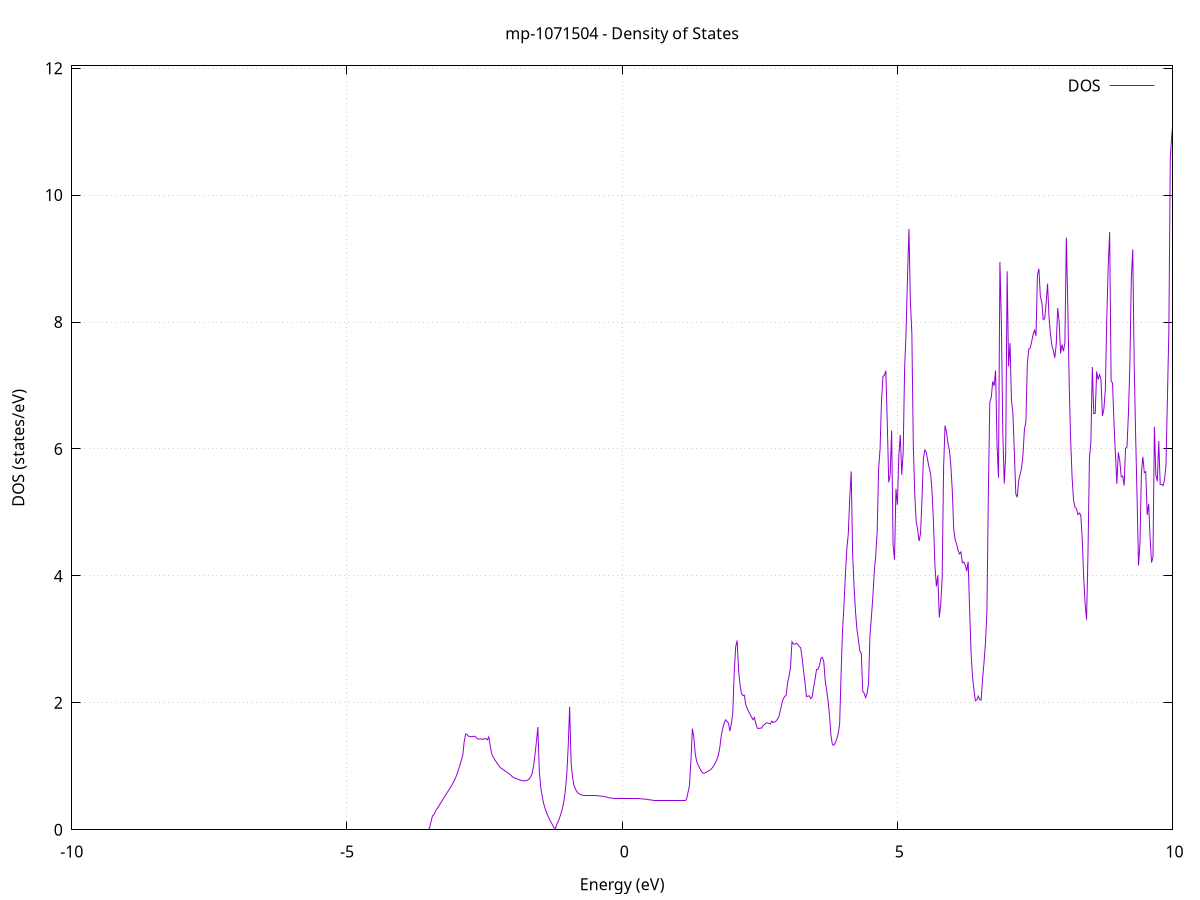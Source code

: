 set title 'mp-1071504 - Density of States'
set xlabel 'Energy (eV)'
set ylabel 'DOS (states/eV)'
set grid
set xrange [-10:10]
set yrange [0:12.036]
set xzeroaxis lt -1
set terminal png size 800,600
set output 'mp-1071504_dos_gnuplot.png'
plot '-' using 1:2 with lines title 'DOS'
-29.052700 0.000000
-29.026400 0.000000
-29.000200 0.000000
-28.974000 0.000000
-28.947700 0.000000
-28.921500 0.000000
-28.895300 0.000000
-28.869000 0.000000
-28.842800 0.000000
-28.816600 0.000000
-28.790300 0.000000
-28.764100 0.000000
-28.737900 0.000000
-28.711600 0.000000
-28.685400 0.000000
-28.659100 0.000000
-28.632900 0.000000
-28.606700 0.000000
-28.580400 0.000000
-28.554200 0.000000
-28.528000 0.000000
-28.501700 0.000000
-28.475500 0.000000
-28.449300 0.000000
-28.423000 0.000000
-28.396800 0.000000
-28.370500 0.000000
-28.344300 0.000000
-28.318100 0.000000
-28.291800 0.000000
-28.265600 0.000000
-28.239400 0.000000
-28.213100 0.000000
-28.186900 0.000000
-28.160700 0.000000
-28.134400 0.000000
-28.108200 0.000000
-28.082000 0.000000
-28.055700 0.000000
-28.029500 0.000000
-28.003200 0.000000
-27.977000 0.000000
-27.950800 0.000000
-27.924500 0.000000
-27.898300 0.000000
-27.872100 0.000000
-27.845800 0.000000
-27.819600 0.000000
-27.793400 0.000000
-27.767100 0.000000
-27.740900 0.000000
-27.714700 0.000000
-27.688400 0.000000
-27.662200 0.000000
-27.635900 0.000000
-27.609700 0.000000
-27.583500 0.000000
-27.557200 0.000000
-27.531000 0.000000
-27.504800 0.000000
-27.478500 0.000000
-27.452300 0.000000
-27.426100 0.000000
-27.399800 0.000000
-27.373600 0.000000
-27.347400 0.000000
-27.321100 0.000000
-27.294900 0.000000
-27.268600 0.000000
-27.242400 0.000000
-27.216200 0.000000
-27.189900 0.000000
-27.163700 0.000000
-27.137500 0.000000
-27.111200 0.000000
-27.085000 0.000000
-27.058800 0.000000
-27.032500 0.000000
-27.006300 0.000000
-26.980000 0.000000
-26.953800 0.000000
-26.927600 0.000000
-26.901300 0.000000
-26.875100 0.000000
-26.848900 0.000000
-26.822600 0.000000
-26.796400 0.000000
-26.770200 0.000000
-26.743900 0.000000
-26.717700 0.000000
-26.691500 0.000000
-26.665200 0.247300
-26.639000 5.943800
-26.612700 14.910500
-26.586500 31.146600
-26.560300 11.728500
-26.534000 11.856900
-26.507800 20.631400
-26.481600 27.798900
-26.455300 20.949800
-26.429100 20.314100
-26.402900 16.632900
-26.376600 12.695200
-26.350400 12.131500
-26.324200 15.732400
-26.297900 14.667200
-26.271700 22.165800
-26.245400 20.564400
-26.219200 23.013900
-26.193000 15.921400
-26.166700 23.774600
-26.140500 22.487300
-26.114300 22.021500
-26.088000 22.919300
-26.061800 38.468000
-26.035600 55.946700
-26.009300 29.012900
-25.983100 30.163600
-25.956900 24.620200
-25.930600 24.151200
-25.904400 32.667100
-25.878100 15.468600
-25.851900 14.195900
-25.825700 16.561200
-25.799400 22.009700
-25.773200 27.905700
-25.747000 29.730800
-25.720700 40.131300
-25.694500 77.266500
-25.668300 3.228800
-25.642000 0.000000
-25.615800 0.000000
-25.589500 0.000000
-25.563300 0.000000
-25.537100 0.000000
-25.510800 0.000000
-25.484600 0.000000
-25.458400 0.000000
-25.432100 0.000000
-25.405900 0.000000
-25.379700 0.000000
-25.353400 0.000000
-25.327200 0.000000
-25.301000 0.000000
-25.274700 0.000000
-25.248500 0.000000
-25.222200 0.000000
-25.196000 0.000000
-25.169800 0.000000
-25.143500 0.000000
-25.117300 0.000000
-25.091100 0.000000
-25.064800 0.000000
-25.038600 0.000000
-25.012400 0.000000
-24.986100 0.000000
-24.959900 0.000000
-24.933700 0.000000
-24.907400 0.000000
-24.881200 0.000000
-24.854900 0.000000
-24.828700 0.000000
-24.802500 0.000000
-24.776200 0.000000
-24.750000 0.000000
-24.723800 0.000000
-24.697500 0.000000
-24.671300 0.000000
-24.645100 0.000000
-24.618800 0.000000
-24.592600 0.000000
-24.566400 0.000000
-24.540100 0.000000
-24.513900 0.000000
-24.487600 0.000000
-24.461400 0.000000
-24.435200 0.000000
-24.408900 0.000000
-24.382700 0.000000
-24.356500 0.000000
-24.330200 0.000000
-24.304000 0.000000
-24.277800 0.000000
-24.251500 0.000000
-24.225300 0.000000
-24.199000 0.000000
-24.172800 0.000000
-24.146600 0.000000
-24.120300 0.000000
-24.094100 0.000000
-24.067900 0.000000
-24.041600 0.000000
-24.015400 0.000000
-23.989200 0.000000
-23.962900 0.000000
-23.936700 0.000000
-23.910500 0.000000
-23.884200 0.000000
-23.858000 0.000000
-23.831700 0.000000
-23.805500 0.000000
-23.779300 0.000000
-23.753000 0.000000
-23.726800 0.000000
-23.700600 0.000000
-23.674300 0.000000
-23.648100 0.000000
-23.621900 0.000000
-23.595600 0.000000
-23.569400 0.000000
-23.543200 0.000000
-23.516900 0.000000
-23.490700 0.000000
-23.464400 0.000000
-23.438200 0.000000
-23.412000 0.000000
-23.385700 0.000000
-23.359500 0.000000
-23.333300 0.000000
-23.307000 0.000000
-23.280800 0.000000
-23.254600 0.000000
-23.228300 0.000000
-23.202100 0.000000
-23.175900 0.000000
-23.149600 0.000000
-23.123400 0.000000
-23.097100 0.000000
-23.070900 0.000000
-23.044700 0.000000
-23.018400 0.000000
-22.992200 0.000000
-22.966000 0.000000
-22.939700 0.000000
-22.913500 0.000000
-22.887300 0.000000
-22.861000 0.000000
-22.834800 0.000000
-22.808500 0.000000
-22.782300 0.000000
-22.756100 0.000000
-22.729800 0.000000
-22.703600 0.000000
-22.677400 0.000000
-22.651100 0.000000
-22.624900 0.000000
-22.598700 0.000000
-22.572400 0.000000
-22.546200 0.000000
-22.520000 0.000000
-22.493700 0.000000
-22.467500 0.000000
-22.441200 0.000000
-22.415000 0.000000
-22.388800 0.000000
-22.362500 0.000000
-22.336300 0.000000
-22.310100 0.000000
-22.283800 0.000000
-22.257600 0.000000
-22.231400 0.000000
-22.205100 0.000000
-22.178900 0.000000
-22.152700 0.000000
-22.126400 0.000000
-22.100200 0.000000
-22.073900 0.000000
-22.047700 0.000000
-22.021500 0.000000
-21.995200 0.000000
-21.969000 0.000000
-21.942800 0.000000
-21.916500 0.000000
-21.890300 0.000000
-21.864100 0.000000
-21.837800 0.000000
-21.811600 0.000000
-21.785400 0.000000
-21.759100 0.000000
-21.732900 0.000000
-21.706600 0.000000
-21.680400 0.000000
-21.654200 0.000000
-21.627900 0.000000
-21.601700 0.000000
-21.575500 0.000000
-21.549200 0.000000
-21.523000 0.000000
-21.496800 0.000000
-21.470500 0.000000
-21.444300 0.000000
-21.418000 0.000000
-21.391800 0.000000
-21.365600 0.000000
-21.339300 0.000000
-21.313100 0.000000
-21.286900 0.000000
-21.260600 0.000000
-21.234400 0.000000
-21.208200 0.000000
-21.181900 0.000000
-21.155700 0.000000
-21.129500 0.000000
-21.103200 0.000000
-21.077000 0.000000
-21.050700 0.000000
-21.024500 0.000000
-20.998300 0.000000
-20.972000 0.000000
-20.945800 0.000000
-20.919600 0.000000
-20.893300 0.000000
-20.867100 0.000000
-20.840900 0.000000
-20.814600 0.000000
-20.788400 0.000000
-20.762200 0.000000
-20.735900 0.000000
-20.709700 0.000000
-20.683400 0.000000
-20.657200 0.000000
-20.631000 0.000000
-20.604700 0.000000
-20.578500 0.000000
-20.552300 0.000000
-20.526000 0.000000
-20.499800 0.000000
-20.473600 0.000000
-20.447300 0.000000
-20.421100 0.000000
-20.394900 0.000000
-20.368600 0.000000
-20.342400 0.000000
-20.316100 0.000000
-20.289900 0.000000
-20.263700 0.000000
-20.237400 0.000000
-20.211200 0.000000
-20.185000 0.000000
-20.158700 0.000000
-20.132500 0.000000
-20.106300 0.000000
-20.080000 0.000000
-20.053800 0.000000
-20.027500 0.000000
-20.001300 0.000000
-19.975100 0.000000
-19.948800 0.000000
-19.922600 0.000000
-19.896400 0.000000
-19.870100 0.000000
-19.843900 0.000000
-19.817700 0.000000
-19.791400 0.000000
-19.765200 0.000000
-19.739000 0.000000
-19.712700 0.000000
-19.686500 0.000000
-19.660200 0.000000
-19.634000 0.000000
-19.607800 0.000000
-19.581500 0.000000
-19.555300 0.000000
-19.529100 0.000000
-19.502800 0.000000
-19.476600 0.000000
-19.450400 0.000000
-19.424100 0.000000
-19.397900 0.000000
-19.371700 0.000000
-19.345400 0.000000
-19.319200 0.000000
-19.292900 0.000000
-19.266700 0.000000
-19.240500 0.000000
-19.214200 0.000000
-19.188000 0.000000
-19.161800 0.000000
-19.135500 0.000000
-19.109300 0.000000
-19.083100 0.000000
-19.056800 0.000000
-19.030600 0.000000
-19.004400 0.000000
-18.978100 0.000000
-18.951900 0.000000
-18.925600 0.000000
-18.899400 0.000000
-18.873200 0.000000
-18.846900 0.000000
-18.820700 0.000000
-18.794500 0.000000
-18.768200 0.000000
-18.742000 0.000000
-18.715800 0.000000
-18.689500 0.000000
-18.663300 0.000000
-18.637000 0.000000
-18.610800 0.000000
-18.584600 0.000000
-18.558300 0.000000
-18.532100 0.000000
-18.505900 0.000000
-18.479600 0.000000
-18.453400 0.000000
-18.427200 0.000000
-18.400900 0.000000
-18.374700 0.000000
-18.348500 0.000000
-18.322200 0.000000
-18.296000 0.000000
-18.269700 0.000000
-18.243500 0.000000
-18.217300 0.000000
-18.191000 0.000000
-18.164800 0.000000
-18.138600 0.000000
-18.112300 0.000000
-18.086100 0.000000
-18.059900 0.000000
-18.033600 0.000000
-18.007400 0.000000
-17.981200 0.000000
-17.954900 0.000000
-17.928700 0.000000
-17.902400 0.000000
-17.876200 0.000000
-17.850000 0.000000
-17.823700 0.000000
-17.797500 0.000000
-17.771300 0.000000
-17.745000 0.000000
-17.718800 0.000000
-17.692600 0.000000
-17.666300 0.000000
-17.640100 0.000000
-17.613900 0.000000
-17.587600 0.000000
-17.561400 0.000000
-17.535100 0.000000
-17.508900 0.000000
-17.482700 0.000000
-17.456400 0.000000
-17.430200 0.000000
-17.404000 0.000000
-17.377700 0.000000
-17.351500 0.000000
-17.325300 0.000000
-17.299000 0.000000
-17.272800 0.000000
-17.246500 0.000000
-17.220300 0.000000
-17.194100 0.000000
-17.167800 0.000000
-17.141600 0.000000
-17.115400 0.000000
-17.089100 0.000000
-17.062900 0.000000
-17.036700 0.000000
-17.010400 0.000000
-16.984200 0.000000
-16.958000 0.000000
-16.931700 0.000000
-16.905500 0.000000
-16.879200 0.000000
-16.853000 0.000000
-16.826800 0.000000
-16.800500 0.000000
-16.774300 0.000000
-16.748100 0.000000
-16.721800 0.000000
-16.695600 0.000000
-16.669400 0.000000
-16.643100 0.000000
-16.616900 0.000000
-16.590700 0.000000
-16.564400 0.000000
-16.538200 0.000000
-16.511900 0.000000
-16.485700 0.000000
-16.459500 0.000000
-16.433200 0.000000
-16.407000 0.000000
-16.380800 0.000000
-16.354500 0.000000
-16.328300 0.000000
-16.302100 0.000000
-16.275800 0.000000
-16.249600 0.000000
-16.223400 0.000000
-16.197100 0.000000
-16.170900 0.000000
-16.144600 0.000000
-16.118400 0.000000
-16.092200 0.000000
-16.065900 0.000000
-16.039700 0.000000
-16.013500 0.000000
-15.987200 0.000000
-15.961000 0.000000
-15.934800 0.000000
-15.908500 0.000000
-15.882300 0.000000
-15.856000 0.000000
-15.829800 0.000000
-15.803600 0.000000
-15.777300 0.000000
-15.751100 0.000000
-15.724900 0.000000
-15.698600 0.000000
-15.672400 0.000000
-15.646200 0.000000
-15.619900 0.000000
-15.593700 0.000000
-15.567500 0.000000
-15.541200 0.000000
-15.515000 0.000000
-15.488700 0.000000
-15.462500 0.000000
-15.436300 0.000000
-15.410000 0.000000
-15.383800 0.000000
-15.357600 0.000000
-15.331300 0.000000
-15.305100 0.000000
-15.278900 0.000000
-15.252600 0.000000
-15.226400 0.000000
-15.200200 0.000000
-15.173900 0.000000
-15.147700 0.000000
-15.121400 0.000000
-15.095200 0.000000
-15.069000 0.000000
-15.042700 0.000000
-15.016500 0.000000
-14.990300 0.000000
-14.964000 0.000000
-14.937800 0.000000
-14.911600 0.000000
-14.885300 0.000000
-14.859100 0.000000
-14.832800 0.000000
-14.806600 0.000000
-14.780400 0.000000
-14.754100 0.000000
-14.727900 0.000000
-14.701700 0.000000
-14.675400 0.000000
-14.649200 0.000000
-14.623000 0.000000
-14.596700 0.000000
-14.570500 0.000000
-14.544300 0.000000
-14.518000 0.000000
-14.491800 0.000000
-14.465500 0.000000
-14.439300 0.000000
-14.413100 0.000000
-14.386800 0.000000
-14.360600 0.000000
-14.334400 0.000000
-14.308100 0.000000
-14.281900 0.000000
-14.255700 0.000000
-14.229400 0.000000
-14.203200 0.000000
-14.177000 0.000000
-14.150700 0.000000
-14.124500 0.000000
-14.098200 0.000000
-14.072000 0.000000
-14.045800 0.000000
-14.019500 0.000000
-13.993300 0.000000
-13.967100 0.000000
-13.940800 0.000000
-13.914600 0.000000
-13.888400 0.000000
-13.862100 0.000000
-13.835900 0.000000
-13.809700 0.000000
-13.783400 0.000000
-13.757200 0.000000
-13.730900 0.000000
-13.704700 0.000000
-13.678500 0.000000
-13.652200 0.000000
-13.626000 0.000000
-13.599800 0.000000
-13.573500 0.000000
-13.547300 0.000000
-13.521100 0.000000
-13.494800 0.000000
-13.468600 0.000000
-13.442300 0.000000
-13.416100 0.000000
-13.389900 0.000000
-13.363600 0.000000
-13.337400 0.000000
-13.311200 0.000000
-13.284900 0.000000
-13.258700 0.000000
-13.232500 0.000000
-13.206200 0.000000
-13.180000 0.000000
-13.153800 0.000000
-13.127500 0.000000
-13.101300 0.000000
-13.075000 0.000000
-13.048800 0.000000
-13.022600 0.000000
-12.996300 0.000000
-12.970100 0.000000
-12.943900 0.000000
-12.917600 0.000000
-12.891400 0.000000
-12.865200 0.000000
-12.838900 0.000000
-12.812700 0.000000
-12.786500 0.000000
-12.760200 0.000000
-12.734000 0.000000
-12.707700 0.000000
-12.681500 0.000000
-12.655300 0.000000
-12.629000 0.000000
-12.602800 0.000000
-12.576600 0.000000
-12.550300 0.000000
-12.524100 0.000000
-12.497900 0.000000
-12.471600 0.000000
-12.445400 0.000000
-12.419200 0.000000
-12.392900 0.000000
-12.366700 0.000000
-12.340400 0.000000
-12.314200 0.000000
-12.288000 0.000000
-12.261700 0.000000
-12.235500 0.000000
-12.209300 0.000000
-12.183000 0.000000
-12.156800 0.000000
-12.130600 0.000000
-12.104300 0.000000
-12.078100 0.000000
-12.051800 0.000000
-12.025600 0.000000
-11.999400 0.000000
-11.973100 0.000000
-11.946900 0.000000
-11.920700 0.000000
-11.894400 0.000000
-11.868200 0.000000
-11.842000 0.000000
-11.815700 0.000000
-11.789500 0.000000
-11.763300 0.000000
-11.737000 0.000000
-11.710800 0.000000
-11.684500 0.000000
-11.658300 0.000000
-11.632100 0.000000
-11.605800 0.000000
-11.579600 0.000000
-11.553400 0.000000
-11.527100 0.000000
-11.500900 0.000000
-11.474700 0.000000
-11.448400 0.000000
-11.422200 0.000000
-11.396000 0.000000
-11.369700 0.000000
-11.343500 0.000000
-11.317200 0.000000
-11.291000 0.000000
-11.264800 0.000000
-11.238500 0.000000
-11.212300 0.000000
-11.186100 0.000000
-11.159800 0.000000
-11.133600 0.000000
-11.107400 0.000000
-11.081100 0.000000
-11.054900 0.000000
-11.028700 0.000000
-11.002400 0.000000
-10.976200 0.000000
-10.949900 0.000000
-10.923700 0.000000
-10.897500 0.000000
-10.871200 0.000000
-10.845000 0.000000
-10.818800 0.000000
-10.792500 0.000000
-10.766300 0.000000
-10.740100 0.000000
-10.713800 0.000000
-10.687600 0.000000
-10.661300 0.000000
-10.635100 0.000000
-10.608900 0.000000
-10.582600 0.000000
-10.556400 0.000000
-10.530200 0.000000
-10.503900 0.000000
-10.477700 0.000000
-10.451500 0.000000
-10.425200 0.000000
-10.399000 0.000000
-10.372800 0.000000
-10.346500 0.000000
-10.320300 0.000000
-10.294000 0.000000
-10.267800 0.000000
-10.241600 0.000000
-10.215300 0.000000
-10.189100 0.000000
-10.162900 0.000000
-10.136600 0.000000
-10.110400 0.000000
-10.084200 0.000000
-10.057900 0.000000
-10.031700 0.000000
-10.005500 0.000000
-9.979200 0.000000
-9.953000 0.000000
-9.926700 0.000000
-9.900500 0.000000
-9.874300 0.000000
-9.848000 0.000000
-9.821800 0.000000
-9.795600 0.000000
-9.769300 0.000000
-9.743100 0.000000
-9.716900 0.000000
-9.690600 0.000000
-9.664400 0.000000
-9.638200 0.000000
-9.611900 0.000000
-9.585700 0.000000
-9.559400 0.000000
-9.533200 0.000000
-9.507000 0.000000
-9.480700 0.000000
-9.454500 0.000000
-9.428300 0.000000
-9.402000 0.000000
-9.375800 0.000000
-9.349600 0.000000
-9.323300 0.000000
-9.297100 0.000000
-9.270800 0.000000
-9.244600 0.000000
-9.218400 0.000000
-9.192100 0.000000
-9.165900 0.000000
-9.139700 0.000000
-9.113400 0.000000
-9.087200 0.000000
-9.061000 0.000000
-9.034700 0.000000
-9.008500 0.000000
-8.982300 0.000000
-8.956000 0.000000
-8.929800 0.000000
-8.903500 0.000000
-8.877300 0.000000
-8.851100 0.000000
-8.824800 0.000000
-8.798600 0.000000
-8.772400 0.000000
-8.746100 0.000000
-8.719900 0.000000
-8.693700 0.000000
-8.667400 0.000000
-8.641200 0.000000
-8.615000 0.000000
-8.588700 0.000000
-8.562500 0.000000
-8.536200 0.000000
-8.510000 0.000000
-8.483800 0.000000
-8.457500 0.000000
-8.431300 0.000000
-8.405100 0.000000
-8.378800 0.000000
-8.352600 0.000000
-8.326400 0.000000
-8.300100 0.000000
-8.273900 0.000000
-8.247700 0.000000
-8.221400 0.000000
-8.195200 0.000000
-8.168900 0.000000
-8.142700 0.000000
-8.116500 0.000000
-8.090200 0.000000
-8.064000 0.000000
-8.037800 0.000000
-8.011500 0.000000
-7.985300 0.000000
-7.959100 0.000000
-7.932800 0.000000
-7.906600 0.000000
-7.880300 0.000000
-7.854100 0.000000
-7.827900 0.000000
-7.801600 0.000000
-7.775400 0.000000
-7.749200 0.000000
-7.722900 0.000000
-7.696700 0.000000
-7.670500 0.000000
-7.644200 0.000000
-7.618000 0.000000
-7.591800 0.000000
-7.565500 0.000000
-7.539300 0.000000
-7.513000 0.000000
-7.486800 0.000000
-7.460600 0.000000
-7.434300 0.000000
-7.408100 0.000000
-7.381900 0.000000
-7.355600 0.000000
-7.329400 0.000000
-7.303200 0.000000
-7.276900 0.000000
-7.250700 0.000000
-7.224500 0.000000
-7.198200 0.000000
-7.172000 0.000000
-7.145700 0.000000
-7.119500 0.000000
-7.093300 0.000000
-7.067000 0.000000
-7.040800 0.000000
-7.014600 0.000000
-6.988300 0.000000
-6.962100 0.000000
-6.935900 0.000000
-6.909600 0.000000
-6.883400 0.000000
-6.857200 0.000000
-6.830900 0.000000
-6.804700 0.000000
-6.778400 0.000000
-6.752200 0.000000
-6.726000 0.000000
-6.699700 0.000000
-6.673500 0.000000
-6.647300 0.000000
-6.621000 0.000000
-6.594800 0.000000
-6.568600 0.000000
-6.542300 0.000000
-6.516100 0.000000
-6.489800 0.000000
-6.463600 0.000000
-6.437400 0.000000
-6.411100 0.000000
-6.384900 0.000000
-6.358700 0.000000
-6.332400 0.000000
-6.306200 0.000000
-6.280000 0.000000
-6.253700 0.000000
-6.227500 0.000000
-6.201300 0.000000
-6.175000 0.000000
-6.148800 0.000000
-6.122500 0.000000
-6.096300 0.000000
-6.070100 0.000000
-6.043800 0.000000
-6.017600 0.000000
-5.991400 0.000000
-5.965100 0.000000
-5.938900 0.000000
-5.912700 0.000000
-5.886400 0.000000
-5.860200 0.000000
-5.834000 0.000000
-5.807700 0.000000
-5.781500 0.000000
-5.755200 0.000000
-5.729000 0.000000
-5.702800 0.000000
-5.676500 0.000000
-5.650300 0.000000
-5.624100 0.000000
-5.597800 0.000000
-5.571600 0.000000
-5.545400 0.000000
-5.519100 0.000000
-5.492900 0.000000
-5.466700 0.000000
-5.440400 0.000000
-5.414200 0.000000
-5.387900 0.000000
-5.361700 0.000000
-5.335500 0.000000
-5.309200 0.000000
-5.283000 0.000000
-5.256800 0.000000
-5.230500 0.000000
-5.204300 0.000000
-5.178100 0.000000
-5.151800 0.000000
-5.125600 0.000000
-5.099300 0.000000
-5.073100 0.000000
-5.046900 0.000000
-5.020600 0.000000
-4.994400 0.000000
-4.968200 0.000000
-4.941900 0.000000
-4.915700 0.000000
-4.889500 0.000000
-4.863200 0.000000
-4.837000 0.000000
-4.810800 0.000000
-4.784500 0.000000
-4.758300 0.000000
-4.732000 0.000000
-4.705800 0.000000
-4.679600 0.000000
-4.653300 0.000000
-4.627100 0.000000
-4.600900 0.000000
-4.574600 0.000000
-4.548400 0.000000
-4.522200 0.000000
-4.495900 0.000000
-4.469700 0.000000
-4.443500 0.000000
-4.417200 0.000000
-4.391000 0.000000
-4.364700 0.000000
-4.338500 0.000000
-4.312300 0.000000
-4.286000 0.000000
-4.259800 0.000000
-4.233600 0.000000
-4.207300 0.000000
-4.181100 0.000000
-4.154900 0.000000
-4.128600 0.000000
-4.102400 0.000000
-4.076200 0.000000
-4.049900 0.000000
-4.023700 0.000000
-3.997400 0.000000
-3.971200 0.000000
-3.945000 0.000000
-3.918700 0.000000
-3.892500 0.000000
-3.866300 0.000000
-3.840000 0.000000
-3.813800 0.000000
-3.787600 0.000000
-3.761300 0.000000
-3.735100 0.000000
-3.708800 0.000000
-3.682600 0.000000
-3.656400 0.000000
-3.630100 0.000000
-3.603900 0.000000
-3.577700 0.000000
-3.551400 0.000000
-3.525200 0.000000
-3.499000 0.032100
-3.472700 0.129700
-3.446500 0.218500
-3.420300 0.238000
-3.394000 0.285600
-3.367800 0.331000
-3.341500 0.354700
-3.315300 0.397900
-3.289100 0.430400
-3.262800 0.468100
-3.236600 0.508900
-3.210400 0.545900
-3.184100 0.579500
-3.157900 0.615600
-3.131700 0.648100
-3.105400 0.686200
-3.079200 0.727800
-3.053000 0.772700
-3.026700 0.818500
-3.000500 0.876000
-2.974200 0.943500
-2.948000 1.017700
-2.921800 1.097900
-2.895500 1.177300
-2.869300 1.392400
-2.843100 1.509900
-2.816800 1.501300
-2.790600 1.474000
-2.764400 1.468800
-2.738100 1.464600
-2.711900 1.470500
-2.685700 1.474600
-2.659400 1.461200
-2.633200 1.435200
-2.606900 1.430100
-2.580700 1.429200
-2.554500 1.430100
-2.528200 1.423200
-2.502000 1.437400
-2.475800 1.435200
-2.449500 1.416500
-2.423300 1.464100
-2.397100 1.324300
-2.370800 1.203300
-2.344600 1.147800
-2.318300 1.111000
-2.292100 1.074500
-2.265900 1.039600
-2.239600 1.009300
-2.213400 0.979500
-2.187200 0.963900
-2.160900 0.948400
-2.134700 0.933100
-2.108500 0.917500
-2.082200 0.901100
-2.056000 0.883800
-2.029800 0.866300
-2.003500 0.842900
-1.977300 0.824400
-1.951000 0.814000
-1.924800 0.805500
-1.898600 0.798100
-1.872300 0.789000
-1.846100 0.780800
-1.819900 0.775400
-1.793600 0.771700
-1.767400 0.770900
-1.741200 0.774600
-1.714900 0.784000
-1.688700 0.801600
-1.662500 0.834700
-1.636200 0.887300
-1.610000 1.005000
-1.583700 1.184100
-1.557500 1.389500
-1.531300 1.618900
-1.505000 0.920900
-1.478800 0.666600
-1.452600 0.525000
-1.426300 0.414000
-1.400100 0.334900
-1.373900 0.272200
-1.347600 0.216400
-1.321400 0.167700
-1.295200 0.123000
-1.268900 0.083600
-1.242700 0.035300
-1.216400 0.014200
-1.190200 0.078200
-1.164000 0.129300
-1.137700 0.186400
-1.111500 0.254300
-1.085300 0.333300
-1.059000 0.447400
-1.032800 0.610000
-1.006600 0.868500
-0.980300 1.301700
-0.954100 1.937700
-0.927800 1.066800
-0.901600 0.831800
-0.875400 0.701800
-0.849100 0.640200
-0.822900 0.601300
-0.796700 0.575900
-0.770400 0.561000
-0.744200 0.550500
-0.718000 0.544300
-0.691700 0.541000
-0.665500 0.539900
-0.639300 0.540000
-0.613000 0.540000
-0.586800 0.540000
-0.560500 0.540100
-0.534300 0.540100
-0.508100 0.540200
-0.481800 0.539100
-0.455600 0.537000
-0.429400 0.535000
-0.403100 0.532600
-0.376900 0.529900
-0.350700 0.526900
-0.324400 0.523300
-0.298200 0.518900
-0.272000 0.512000
-0.245700 0.506000
-0.219500 0.501800
-0.193200 0.498300
-0.167000 0.495300
-0.140800 0.492700
-0.114500 0.490500
-0.088300 0.488400
-0.062100 0.488400
-0.035800 0.488400
-0.009600 0.488400
0.016600 0.488400
0.042900 0.488400
0.069100 0.488400
0.095300 0.488400
0.121600 0.488500
0.147800 0.488500
0.174100 0.488500
0.200300 0.488500
0.226500 0.488500
0.252800 0.488600
0.279000 0.488600
0.305200 0.488600
0.331500 0.488400
0.357700 0.486800
0.383900 0.485000
0.410200 0.483100
0.436400 0.480900
0.462700 0.478200
0.488900 0.473300
0.515100 0.470100
0.541400 0.468700
0.567600 0.468300
0.593800 0.468300
0.620100 0.468300
0.646300 0.468300
0.672500 0.468300
0.698800 0.468300
0.725000 0.468300
0.751200 0.468300
0.777500 0.468300
0.803700 0.468300
0.830000 0.468300
0.856200 0.468300
0.882400 0.468300
0.908700 0.468300
0.934900 0.468300
0.961100 0.468300
0.987400 0.468300
1.013600 0.468400
1.039800 0.468400
1.066100 0.468400
1.092300 0.468400
1.118500 0.468400
1.144800 0.468400
1.171000 0.484100
1.197300 0.589300
1.223500 0.700000
1.249700 1.086700
1.276000 1.593300
1.302200 1.460800
1.328400 1.192700
1.354700 1.075600
1.380900 1.022100
1.407100 0.974600
1.433400 0.929300
1.459600 0.901000
1.485800 0.890200
1.512100 0.897400
1.538300 0.912700
1.564600 0.925500
1.590800 0.936200
1.617000 0.956300
1.643300 0.982500
1.669500 1.017500
1.695700 1.060000
1.722000 1.108400
1.748200 1.174800
1.774400 1.296700
1.800700 1.479300
1.826900 1.590100
1.853200 1.681500
1.879400 1.732400
1.905600 1.705900
1.931900 1.681600
1.958100 1.553900
1.984300 1.674500
2.010600 1.848200
2.036800 2.486300
2.063000 2.883400
2.089300 2.981800
2.115500 2.513400
2.141700 2.283700
2.168000 2.147400
2.194200 2.113300
2.220500 2.120100
2.246700 1.968900
2.272900 1.913500
2.299200 1.862900
2.325400 1.816900
2.351600 1.775900
2.377900 1.733600
2.404100 1.766400
2.430300 1.668700
2.456600 1.601100
2.482800 1.595200
2.509000 1.603500
2.535300 1.601100
2.561500 1.640600
2.587800 1.660300
2.614000 1.679700
2.640200 1.684600
2.666500 1.675500
2.692700 1.666800
2.718900 1.712300
2.745200 1.689900
2.771400 1.699600
2.797600 1.714500
2.823900 1.743300
2.850100 1.786700
2.876300 1.889700
2.902600 1.984300
2.928800 2.069000
2.955100 2.100200
2.981300 2.123700
3.007500 2.325900
3.033800 2.421500
3.060000 2.567500
3.086200 2.962100
3.112500 2.927700
3.138700 2.924400
3.164900 2.938200
3.191200 2.923000
3.217400 2.886000
3.243700 2.869800
3.269900 2.709000
3.296100 2.507900
3.322400 2.318700
3.348600 2.099200
3.374800 2.105700
3.401100 2.110300
3.427300 2.067500
3.453500 2.094800
3.479800 2.250200
3.506000 2.377500
3.532200 2.525400
3.558500 2.530300
3.584700 2.587000
3.611000 2.698100
3.637200 2.717900
3.663400 2.651800
3.689700 2.351300
3.715900 2.197300
3.742100 2.028300
3.768400 1.802600
3.794600 1.481200
3.820800 1.340400
3.847100 1.332300
3.873300 1.371800
3.899500 1.429300
3.925800 1.519600
3.952000 1.665600
3.978300 2.458900
4.004500 3.146600
4.030700 3.538800
4.057000 4.027300
4.083200 4.429200
4.109400 4.666900
4.135700 5.234900
4.161900 5.646000
4.188100 4.328700
4.214400 3.827500
4.240600 3.435300
4.266800 3.148700
4.293100 2.994300
4.319300 2.818300
4.345600 2.778200
4.371800 2.180700
4.398000 2.151100
4.424300 2.083000
4.450500 2.150800
4.476700 2.306600
4.503000 3.057500
4.529200 3.353500
4.555400 3.669800
4.581700 4.068700
4.607900 4.327200
4.634200 4.702200
4.660400 5.687900
4.686600 6.000800
4.712900 6.762200
4.739100 7.142100
4.765300 7.160400
4.791600 7.232000
4.817800 6.403400
4.844000 5.474300
4.870300 5.597000
4.896500 6.288600
4.922700 4.495900
4.949000 4.258200
4.975200 5.374300
5.001500 5.120000
5.027700 5.903000
5.053900 6.220000
5.080200 5.593700
5.106400 5.949500
5.132600 7.267600
5.158900 7.846900
5.185100 8.709000
5.211300 9.466700
5.237600 8.315100
5.263800 7.834100
5.290000 6.080700
5.316300 5.292400
5.342500 4.851500
5.368800 4.735100
5.395000 4.549100
5.421200 4.658600
5.447500 5.189700
5.473700 5.853300
5.499900 5.984200
5.526200 5.945800
5.552400 5.819200
5.578600 5.703600
5.604900 5.607600
5.631100 5.329700
5.657300 4.837500
5.683600 4.157200
5.709800 3.834500
5.736100 4.009400
5.762300 3.344900
5.788500 3.547900
5.814800 3.966600
5.841000 5.713400
5.867200 6.368800
5.893500 6.268400
5.919700 6.090100
5.945900 5.985700
5.972200 5.742900
5.998400 5.352000
6.024700 4.737600
6.050900 4.573900
6.077100 4.503500
6.103400 4.398300
6.129600 4.345900
6.155800 4.377900
6.182100 4.207700
6.208300 4.217100
6.234500 4.174100
6.260800 4.074900
6.287000 4.224200
6.313200 3.490800
6.339500 2.792200
6.365700 2.416200
6.392000 2.206600
6.418200 2.032500
6.444400 2.047600
6.470700 2.105800
6.496900 2.052400
6.523100 2.043600
6.549400 2.381000
6.575600 2.638400
6.601800 2.941000
6.628100 3.435500
6.654300 5.335700
6.680500 6.743200
6.706800 6.808600
6.733000 7.063300
6.759300 6.994300
6.785500 7.236700
6.811700 6.071100
6.838000 5.547000
6.864200 8.947500
6.890400 7.997600
6.916700 6.252000
6.942900 5.454800
6.969100 5.915900
6.995400 8.799700
7.021600 7.302600
7.047800 7.668000
7.074100 6.769000
7.100300 6.554700
7.126600 5.943700
7.152800 5.292400
7.179000 5.238900
7.205300 5.499300
7.231500 5.604000
7.257700 5.696200
7.284000 5.923600
7.310200 6.315000
7.336400 6.425800
7.362700 7.351200
7.388900 7.576400
7.415200 7.590700
7.441400 7.693800
7.467600 7.806500
7.493900 7.871000
7.520100 7.783500
7.546300 8.745900
7.572600 8.838300
7.598800 8.400300
7.625000 8.312800
7.651300 8.036000
7.677500 8.054200
7.703700 8.296700
7.730000 8.603800
7.756200 8.083900
7.782500 7.809900
7.808700 7.632900
7.834900 7.550400
7.861200 7.437900
7.887400 7.650900
7.913600 8.220400
7.939900 8.010600
7.966100 7.508000
7.992300 7.644400
8.018600 7.542000
8.044800 7.672300
8.071000 9.330600
8.097300 8.273100
8.123500 6.997100
8.149800 6.137200
8.176000 5.548200
8.202200 5.191500
8.228500 5.079400
8.254700 5.061300
8.280900 4.966700
8.307200 4.991900
8.333400 4.960100
8.359600 4.588400
8.385900 3.984200
8.412100 3.565300
8.438400 3.309600
8.464600 4.366900
8.490800 5.857100
8.517100 6.110400
8.543300 7.292200
8.569500 6.555700
8.595800 6.561300
8.622000 7.222500
8.648200 7.092900
8.674500 7.171300
8.700700 7.094500
8.726900 6.518900
8.753200 6.627700
8.779400 6.929600
8.805700 8.041300
8.831900 8.877400
8.858100 9.416800
8.884400 7.073700
8.910600 7.036300
8.936800 6.417600
8.963100 5.913800
8.989300 5.450300
9.015500 5.945600
9.041800 5.819400
9.068000 5.563700
9.094200 5.573100
9.120500 5.422500
9.146700 6.010000
9.173000 6.030500
9.199200 6.554600
9.225400 7.324900
9.251700 8.679300
9.277900 9.143000
9.304100 7.323200
9.330400 6.207000
9.356600 5.223700
9.382800 4.164800
9.409100 4.518000
9.435300 5.634100
9.461500 5.877300
9.487800 5.626300
9.514000 5.641600
9.540300 4.960400
9.566500 5.136000
9.592700 4.603200
9.619000 4.210900
9.645200 4.297000
9.671400 6.348500
9.697700 5.591900
9.723900 5.489600
9.750100 6.123800
9.776400 5.440600
9.802600 5.443300
9.828900 5.422400
9.855100 5.516900
9.881300 5.745900
9.907600 6.792200
9.933800 7.865900
9.960000 10.587800
9.986300 10.941800
10.012500 11.182200
10.038700 11.657400
10.065000 11.524500
10.091200 10.502600
10.117400 12.037900
10.143700 10.487000
10.169900 9.108900
10.196200 8.594100
10.222400 9.724300
10.248600 11.835500
10.274900 9.186200
10.301100 8.202800
10.327300 7.480800
10.353600 6.678700
10.379800 6.139600
10.406000 5.674100
10.432300 5.745000
10.458500 5.348700
10.484700 4.811100
10.511000 4.523000
10.537200 3.806500
10.563500 3.525100
10.589700 3.598300
10.615900 4.607400
10.642200 2.890400
10.668400 2.596900
10.694600 2.641300
10.720900 2.754400
10.747100 2.771200
10.773300 2.853100
10.799600 2.847400
10.825800 2.922200
10.852000 3.034400
10.878300 3.168700
10.904500 3.312900
10.930800 3.405400
10.957000 3.412800
10.983200 3.352600
11.009500 3.354400
11.035700 3.254000
11.061900 3.150800
11.088200 3.606900
11.114400 3.926900
11.140600 4.166300
11.166900 3.900500
11.193100 4.883700
11.219400 4.646700
11.245600 4.752300
11.271800 5.084500
11.298100 5.602000
11.324300 6.018200
11.350500 5.010600
11.376800 3.926300
11.403000 3.923800
11.429200 3.684200
11.455500 4.268800
11.481700 4.805100
11.507900 5.846400
11.534200 5.347500
11.560400 4.450400
11.586700 3.478900
11.612900 2.697400
11.639100 2.204100
11.665400 1.850000
11.691600 1.526200
11.717800 1.484100
11.744100 1.878400
11.770300 2.686800
11.796500 3.081800
11.822800 3.066200
11.849000 3.271800
11.875200 3.161100
11.901500 3.397400
11.927700 2.841100
11.954000 2.928100
11.980200 3.125400
12.006400 3.321900
12.032700 3.594100
12.058900 3.512100
12.085100 3.391000
12.111400 3.371600
12.137600 3.331000
12.163800 3.151000
12.190100 2.971300
12.216300 2.932000
12.242500 2.990600
12.268800 3.093000
12.295000 3.224400
12.321300 3.317800
12.347500 3.477000
12.373700 3.570700
12.400000 3.662200
12.426200 3.667400
12.452400 3.583700
12.478700 3.435000
12.504900 3.407300
12.531100 3.407900
12.557400 3.317100
12.583600 3.256900
12.609900 3.552700
12.636100 3.766300
12.662300 4.742800
12.688600 4.978400
12.714800 4.958400
12.741000 4.897000
12.767300 4.232300
12.793500 3.833700
12.819700 3.494800
12.846000 3.225100
12.872200 2.954800
12.898400 2.699900
12.924700 2.388000
12.950900 2.257200
12.977200 2.137300
13.003400 1.915000
13.029600 1.815000
13.055900 1.669900
13.082100 1.590000
13.108300 1.473900
13.134600 1.327100
13.160800 1.336700
13.187000 1.409600
13.213300 1.550400
13.239500 1.610400
13.265700 1.725700
13.292000 1.925700
13.318200 1.973300
13.344500 2.043900
13.370700 2.108100
13.396900 2.171500
13.423200 2.234200
13.449400 2.389500
13.475600 2.408200
13.501900 2.469900
13.528100 2.514800
13.554300 2.546400
13.580600 2.635500
13.606800 2.722000
13.633000 2.781200
13.659300 2.840600
13.685500 2.883900
13.711800 2.920800
13.738000 2.909900
13.764200 2.772300
13.790500 2.430800
13.816700 2.090300
13.842900 1.765500
13.869200 1.480100
13.895400 1.246900
13.921600 1.088200
13.947900 0.683900
13.974100 0.591500
14.000400 0.631000
14.026600 0.879100
14.052800 1.310300
14.079100 1.877500
14.105300 2.592900
14.131500 3.343200
14.157800 3.654500
14.184000 3.551000
14.210200 3.487600
14.236500 3.356400
14.262700 3.202400
14.288900 3.055900
14.315200 2.879200
14.341400 2.670000
14.367700 2.471700
14.393900 2.316400
14.420100 2.202800
14.446400 2.138600
14.472600 2.264500
14.498800 1.871900
14.525100 1.638000
14.551300 1.531500
14.577500 1.445900
14.603800 1.360200
14.630000 1.241800
14.656200 1.129300
14.682500 1.049400
14.708700 0.925900
14.735000 0.834200
14.761200 0.763300
14.787400 0.689400
14.813700 0.619300
14.839900 0.573300
14.866100 0.550900
14.892400 0.536700
14.918600 0.541000
14.944800 0.546200
14.971100 0.552300
14.997300 0.558900
15.023500 0.565900
15.049800 0.573300
15.076000 0.581100
15.102300 0.589000
15.128500 0.597700
15.154700 0.606800
15.181000 0.615400
15.207200 0.626500
15.233400 0.640200
15.259700 0.653800
15.285900 0.668700
15.312100 0.686400
15.338400 0.707200
15.364600 0.731100
15.390900 0.756900
15.417100 0.829400
15.443300 0.813600
15.469600 0.870600
15.495800 0.941700
15.522000 1.029100
15.548300 1.079500
15.574500 1.144800
15.600700 1.179300
15.627000 1.184500
15.653200 1.189200
15.679400 1.286100
15.705700 1.392100
15.731900 2.099200
15.758200 2.762100
15.784400 3.188200
15.810600 4.096200
15.836900 5.153600
15.863100 5.347200
15.889300 5.505200
15.915600 5.266800
15.941800 5.859600
15.968000 4.444300
15.994300 3.509000
16.020500 2.924900
16.046700 2.642300
16.073000 2.475800
16.099200 2.169800
16.125500 2.265200
16.151700 2.186700
16.177900 1.477200
16.204200 1.116900
16.230400 1.123600
16.256600 1.746800
16.282900 3.825200
16.309100 2.905200
16.335300 2.728400
16.361600 2.588100
16.387800 2.439600
16.414000 2.403500
16.440300 2.273500
16.466500 2.195200
16.492800 2.181100
16.519000 2.156500
16.545200 2.108200
16.571500 2.152400
16.597700 2.198200
16.623900 2.142200
16.650200 2.168700
16.676400 2.172000
16.702600 2.161600
16.728900 2.139800
16.755100 2.136900
16.781400 2.091500
16.807600 2.116500
16.833800 2.206200
16.860100 2.331900
16.886300 2.481200
16.912500 2.616000
16.938800 2.673500
16.965000 2.705700
16.991200 2.735900
17.017500 2.807400
17.043700 3.050500
17.069900 2.951800
17.096200 2.784800
17.122400 2.882600
17.148700 2.771700
17.174900 2.574300
17.201100 2.452400
17.227400 2.430500
17.253600 2.428500
17.279800 2.544600
17.306100 2.685400
17.332300 2.743800
17.358500 2.691100
17.384800 2.616000
17.411000 2.592300
17.437200 2.604100
17.463500 2.568700
17.489700 2.482200
17.516000 2.427900
17.542200 2.363500
17.568400 2.308500
17.594700 2.223500
17.620900 2.185100
17.647100 2.161100
17.673400 2.118700
17.699600 2.087800
17.725800 2.035700
17.752100 2.006400
17.778300 1.986700
17.804500 1.973400
17.830800 1.963400
17.857000 1.947100
17.883300 1.934500
17.909500 1.934600
17.935700 1.927500
17.962000 1.936400
17.988200 1.912600
18.014400 1.919700
18.040700 1.928200
18.066900 1.937700
18.093100 1.959400
18.119400 1.987300
18.145600 2.018000
18.171900 2.051600
18.198100 2.120400
18.224300 2.174100
18.250600 2.246400
18.276800 2.314700
18.303000 2.369500
18.329300 2.391100
18.355500 2.365300
18.381700 2.227300
18.408000 2.085500
18.434200 1.943400
18.460400 1.814700
18.486700 1.708800
18.512900 1.633600
18.539200 1.561700
18.565400 1.494100
18.591600 1.420600
18.617900 1.372600
18.644100 1.390100
18.670300 1.410800
18.696600 1.432200
18.722800 1.469900
18.749000 1.539600
18.775300 1.649600
18.801500 1.830400
18.827700 2.156100
18.854000 2.348200
18.880200 2.476100
18.906500 2.508300
18.932700 2.552300
18.958900 2.538400
18.985200 2.510600
19.011400 2.467200
19.037600 2.363400
19.063900 2.303700
19.090100 2.225900
19.116300 2.162000
19.142600 2.119900
19.168800 2.102900
19.195000 2.146600
19.221300 2.133800
19.247500 2.110300
19.273800 2.101700
19.300000 2.101900
19.326200 2.081500
19.352500 2.051600
19.378700 2.046900
19.404900 2.054800
19.431200 2.017100
19.457400 1.949500
19.483600 1.914600
19.509900 1.884700
19.536100 1.863900
19.562400 1.883200
19.588600 1.953700
19.614800 2.045200
19.641100 2.180200
19.667300 2.354500
19.693500 2.495600
19.719800 2.694500
19.746000 2.840300
19.772200 2.949700
19.798500 3.069000
19.824700 3.179900
19.850900 3.136600
19.877200 3.130400
19.903400 3.102700
19.929700 3.063200
19.955900 2.959600
19.982100 2.931200
20.008400 2.928700
20.034600 2.950300
20.060800 2.995800
20.087100 3.049700
20.113300 2.988300
20.139500 3.072800
20.165800 3.302800
20.192000 3.182500
20.218200 2.805500
20.244500 2.478900
20.270700 2.209000
20.297000 2.037400
20.323200 1.916500
20.349400 1.831300
20.375700 1.705300
20.401900 1.565200
20.428100 1.463600
20.454400 1.347000
20.480600 1.338100
20.506800 1.284600
20.533100 1.205100
20.559300 1.112900
20.585500 1.025900
20.611800 0.848800
20.638000 0.789500
20.664300 0.736500
20.690500 0.637400
20.716700 0.508400
20.743000 0.413200
20.769200 0.155100
20.795400 0.094800
20.821700 0.064500
20.847900 0.040800
20.874100 0.023800
20.900400 0.013300
20.926600 0.008300
20.952900 0.004700
20.979100 0.002100
21.005300 0.000600
21.031600 0.000000
21.057800 0.000000
21.084000 0.000000
21.110300 0.000000
21.136500 0.000000
21.162700 0.000000
21.189000 0.000000
21.215200 0.000000
21.241400 0.000000
21.267700 0.000000
21.293900 0.000000
21.320200 0.000000
21.346400 0.000000
21.372600 0.000000
21.398900 0.000000
21.425100 0.000000
21.451300 0.000000
21.477600 0.000000
21.503800 0.000000
21.530000 0.000000
21.556300 0.000000
21.582500 0.000000
21.608700 0.000000
21.635000 0.000000
21.661200 0.000000
21.687500 0.000000
21.713700 0.000000
21.739900 0.000000
21.766200 0.000000
21.792400 0.000000
21.818600 0.000000
21.844900 0.000000
21.871100 0.000000
21.897300 0.000000
21.923600 0.000000
21.949800 0.000000
21.976000 0.000000
22.002300 0.000000
22.028500 0.000000
22.054800 0.000000
22.081000 0.000000
22.107200 0.000000
22.133500 0.000000
22.159700 0.000000
22.185900 0.000000
22.212200 0.000000
22.238400 0.000000
22.264600 0.000000
22.290900 0.000000
22.317100 0.000000
22.343400 0.000000
22.369600 0.000000
22.395800 0.000000
22.422100 0.000000
22.448300 0.000000
22.474500 0.000000
22.500800 0.000000
22.527000 0.000000
22.553200 0.000000
22.579500 0.000000
22.605700 0.000000
22.631900 0.000000
22.658200 0.000000
22.684400 0.000000
22.710700 0.000000
22.736900 0.000000
22.763100 0.000000
22.789400 0.000000
22.815600 0.000000
22.841800 0.000000
22.868100 0.000000
22.894300 0.000000
22.920500 0.000000
22.946800 0.000000
22.973000 0.000000
22.999200 0.000000
23.025500 0.000000
23.051700 0.000000
23.078000 0.000000
23.104200 0.000000
23.130400 0.000000
23.156700 0.000000
23.182900 0.000000
23.209100 0.000000
23.235400 0.000000
23.261600 0.000000
23.287800 0.000000
23.314100 0.000000
23.340300 0.000000
23.366500 0.000000
23.392800 0.000000
23.419000 0.000000
e
